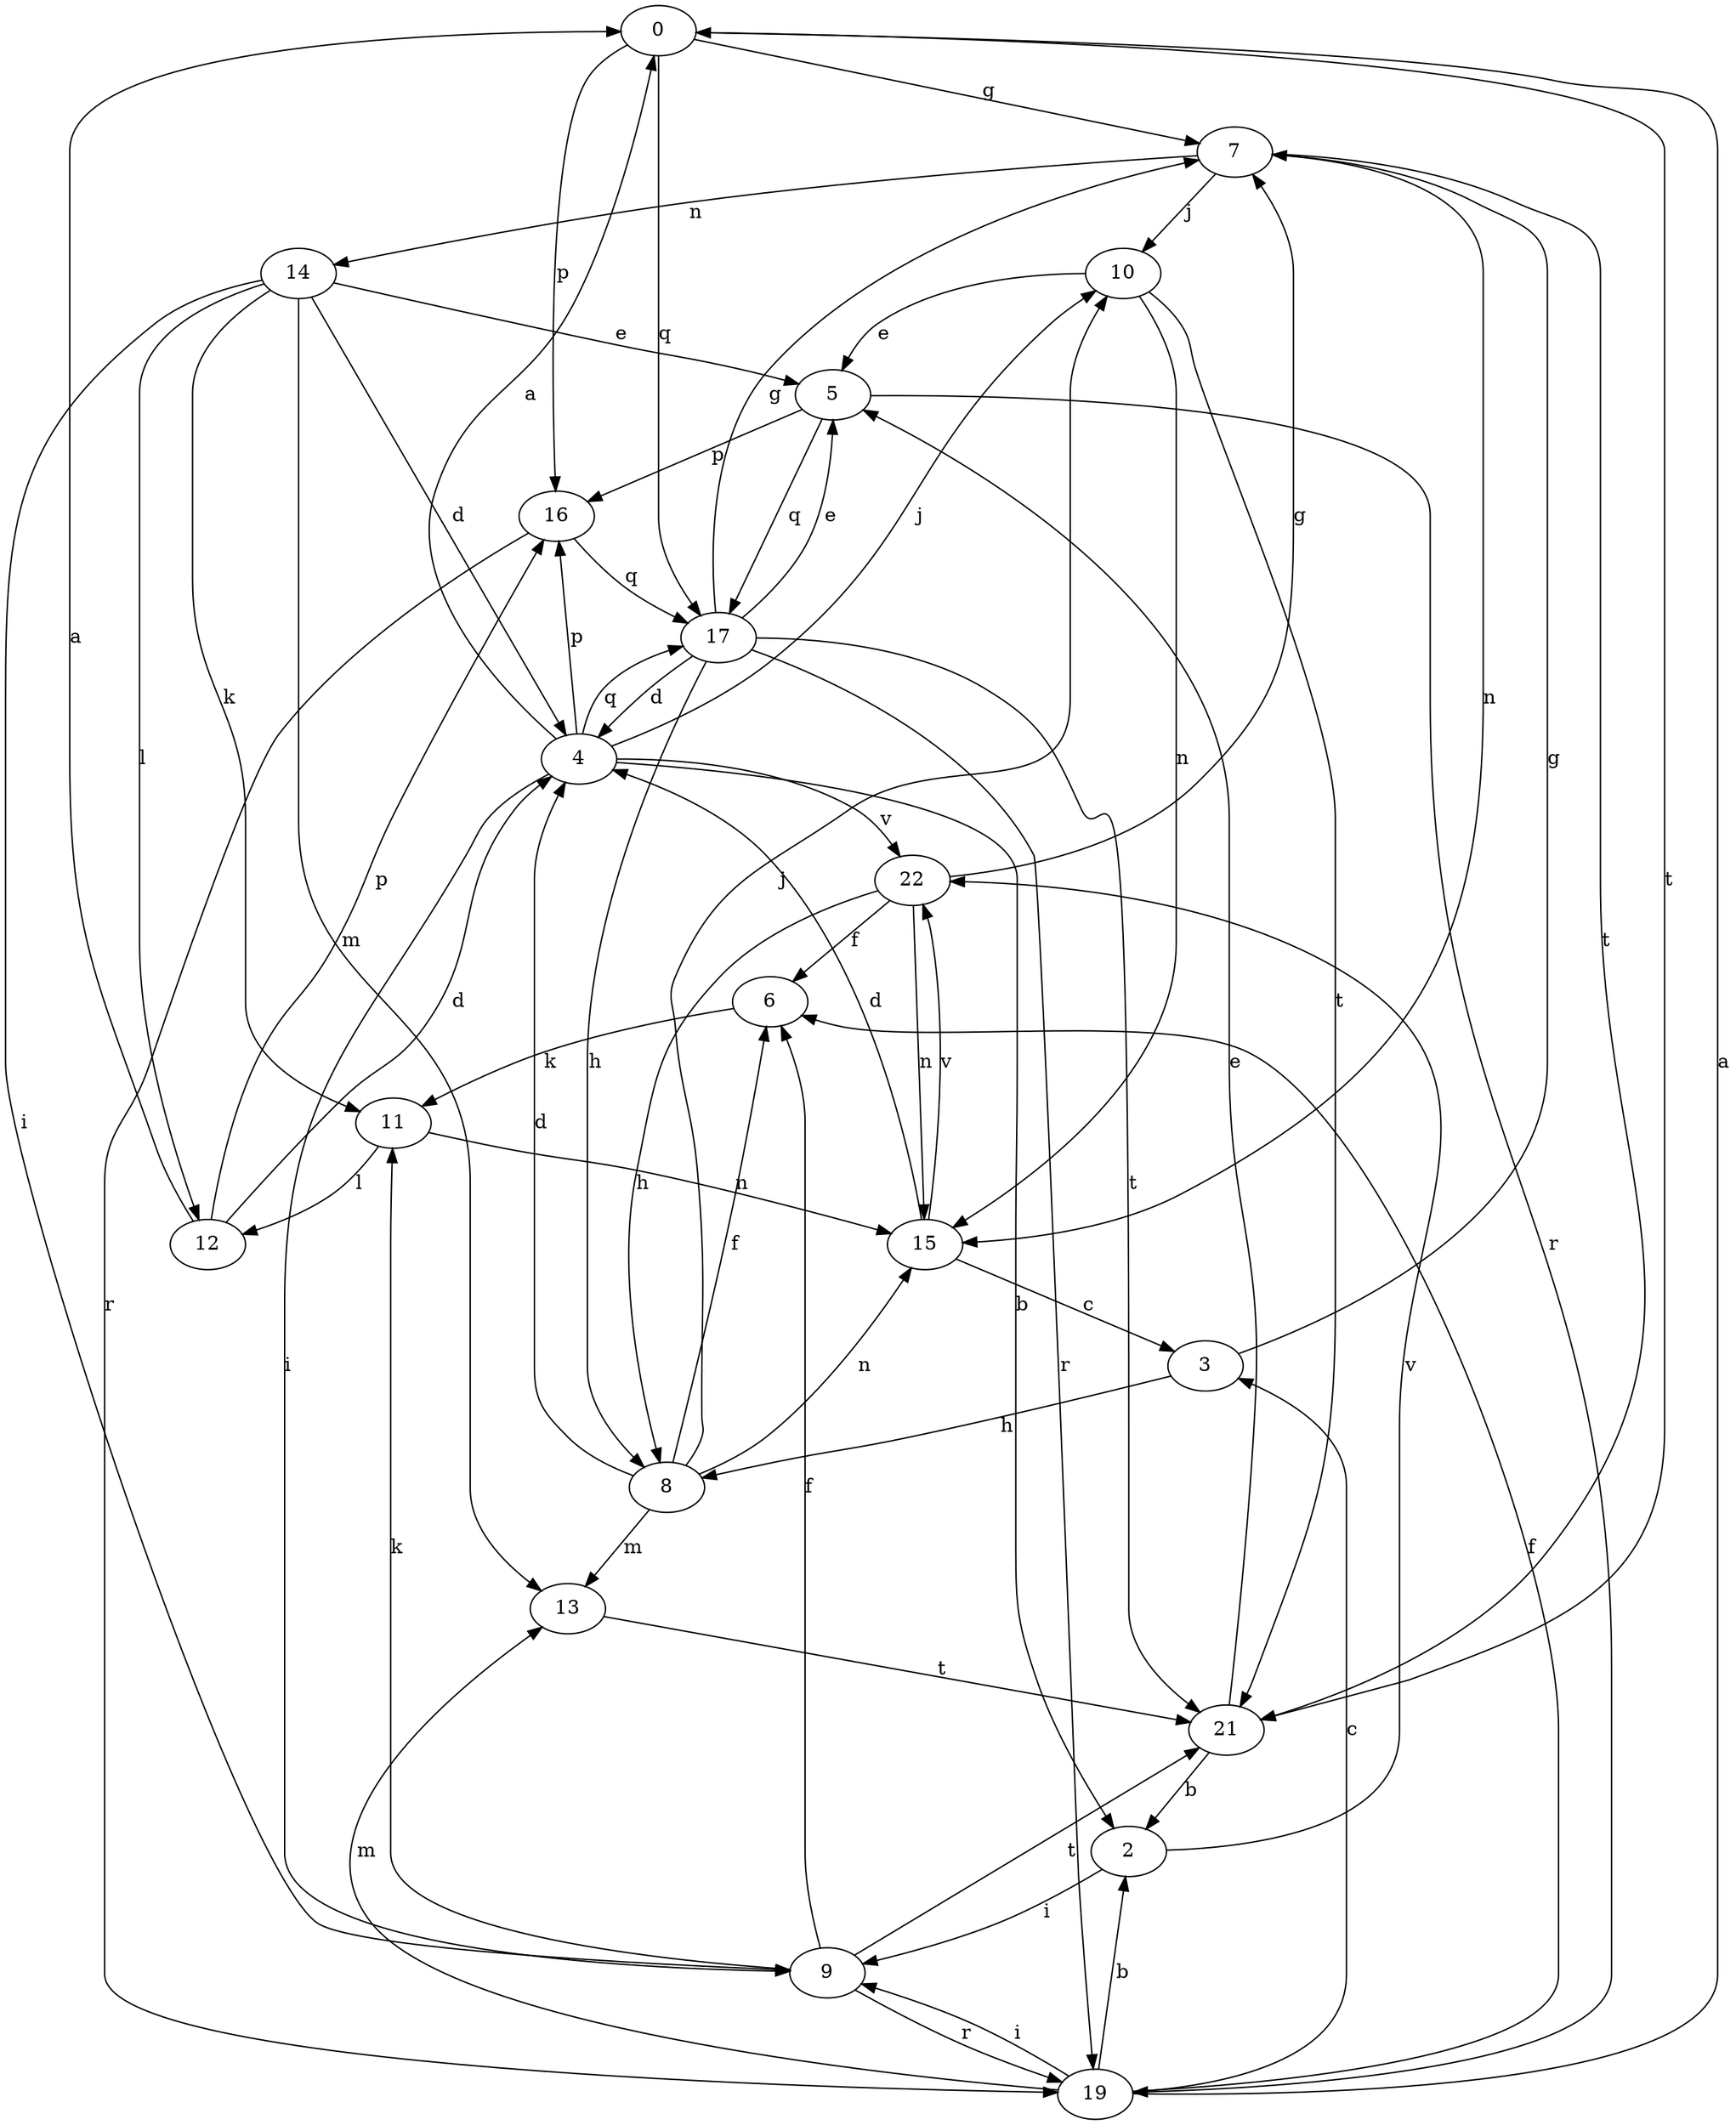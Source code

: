 strict digraph  {
0;
2;
3;
4;
5;
6;
7;
8;
9;
10;
11;
12;
13;
14;
15;
16;
17;
19;
21;
22;
0 -> 7  [label=g];
0 -> 16  [label=p];
0 -> 17  [label=q];
0 -> 21  [label=t];
2 -> 9  [label=i];
2 -> 22  [label=v];
3 -> 7  [label=g];
3 -> 8  [label=h];
4 -> 0  [label=a];
4 -> 2  [label=b];
4 -> 9  [label=i];
4 -> 10  [label=j];
4 -> 16  [label=p];
4 -> 17  [label=q];
4 -> 22  [label=v];
5 -> 16  [label=p];
5 -> 17  [label=q];
5 -> 19  [label=r];
6 -> 11  [label=k];
7 -> 10  [label=j];
7 -> 14  [label=n];
7 -> 15  [label=n];
7 -> 21  [label=t];
8 -> 4  [label=d];
8 -> 6  [label=f];
8 -> 10  [label=j];
8 -> 13  [label=m];
8 -> 15  [label=n];
9 -> 6  [label=f];
9 -> 11  [label=k];
9 -> 19  [label=r];
9 -> 21  [label=t];
10 -> 5  [label=e];
10 -> 15  [label=n];
10 -> 21  [label=t];
11 -> 12  [label=l];
11 -> 15  [label=n];
12 -> 0  [label=a];
12 -> 4  [label=d];
12 -> 16  [label=p];
13 -> 21  [label=t];
14 -> 4  [label=d];
14 -> 5  [label=e];
14 -> 9  [label=i];
14 -> 11  [label=k];
14 -> 12  [label=l];
14 -> 13  [label=m];
15 -> 3  [label=c];
15 -> 4  [label=d];
15 -> 22  [label=v];
16 -> 17  [label=q];
16 -> 19  [label=r];
17 -> 4  [label=d];
17 -> 5  [label=e];
17 -> 7  [label=g];
17 -> 8  [label=h];
17 -> 19  [label=r];
17 -> 21  [label=t];
19 -> 0  [label=a];
19 -> 2  [label=b];
19 -> 3  [label=c];
19 -> 6  [label=f];
19 -> 9  [label=i];
19 -> 13  [label=m];
21 -> 2  [label=b];
21 -> 5  [label=e];
22 -> 6  [label=f];
22 -> 7  [label=g];
22 -> 8  [label=h];
22 -> 15  [label=n];
}
